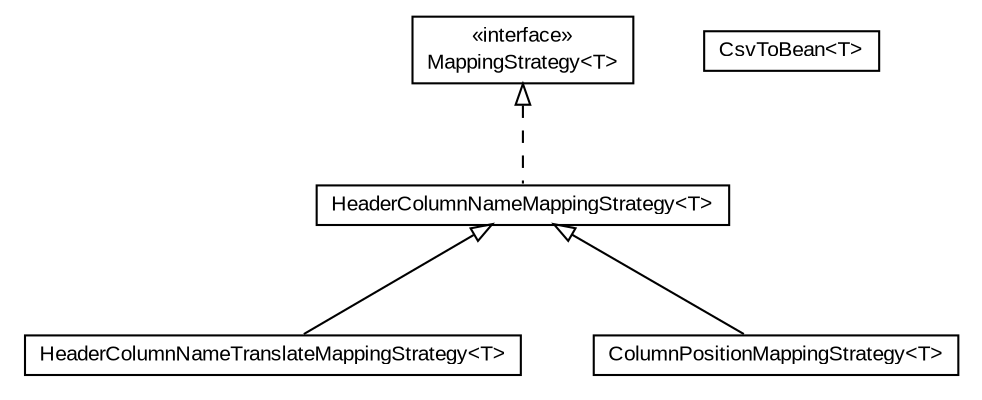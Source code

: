 #!/usr/local/bin/dot
#
# Class diagram 
# Generated by UMLGraph version 5.1 (http://www.umlgraph.org/)
#

digraph G {
	edge [fontname="arial",fontsize=10,labelfontname="arial",labelfontsize=10];
	node [fontname="arial",fontsize=10,shape=plaintext];
	nodesep=0.25;
	ranksep=0.5;
	// au.com.bytecode.opencsv.bean.MappingStrategy<T>
	c0 [label=<<table title="au.com.bytecode.opencsv.bean.MappingStrategy" border="0" cellborder="1" cellspacing="0" cellpadding="2" port="p" href="./MappingStrategy.html">
		<tr><td><table border="0" cellspacing="0" cellpadding="1">
<tr><td align="center" balign="center"> &#171;interface&#187; </td></tr>
<tr><td align="center" balign="center"> MappingStrategy&lt;T&gt; </td></tr>
		</table></td></tr>
		</table>>, fontname="arial", fontcolor="black", fontsize=10.0];
	// au.com.bytecode.opencsv.bean.HeaderColumnNameTranslateMappingStrategy<T>
	c1 [label=<<table title="au.com.bytecode.opencsv.bean.HeaderColumnNameTranslateMappingStrategy" border="0" cellborder="1" cellspacing="0" cellpadding="2" port="p" href="./HeaderColumnNameTranslateMappingStrategy.html">
		<tr><td><table border="0" cellspacing="0" cellpadding="1">
<tr><td align="center" balign="center"> HeaderColumnNameTranslateMappingStrategy&lt;T&gt; </td></tr>
		</table></td></tr>
		</table>>, fontname="arial", fontcolor="black", fontsize=10.0];
	// au.com.bytecode.opencsv.bean.HeaderColumnNameMappingStrategy<T>
	c2 [label=<<table title="au.com.bytecode.opencsv.bean.HeaderColumnNameMappingStrategy" border="0" cellborder="1" cellspacing="0" cellpadding="2" port="p" href="./HeaderColumnNameMappingStrategy.html">
		<tr><td><table border="0" cellspacing="0" cellpadding="1">
<tr><td align="center" balign="center"> HeaderColumnNameMappingStrategy&lt;T&gt; </td></tr>
		</table></td></tr>
		</table>>, fontname="arial", fontcolor="black", fontsize=10.0];
	// au.com.bytecode.opencsv.bean.CsvToBean<T>
	c3 [label=<<table title="au.com.bytecode.opencsv.bean.CsvToBean" border="0" cellborder="1" cellspacing="0" cellpadding="2" port="p" href="./CsvToBean.html">
		<tr><td><table border="0" cellspacing="0" cellpadding="1">
<tr><td align="center" balign="center"> CsvToBean&lt;T&gt; </td></tr>
		</table></td></tr>
		</table>>, fontname="arial", fontcolor="black", fontsize=10.0];
	// au.com.bytecode.opencsv.bean.ColumnPositionMappingStrategy<T>
	c4 [label=<<table title="au.com.bytecode.opencsv.bean.ColumnPositionMappingStrategy" border="0" cellborder="1" cellspacing="0" cellpadding="2" port="p" href="./ColumnPositionMappingStrategy.html">
		<tr><td><table border="0" cellspacing="0" cellpadding="1">
<tr><td align="center" balign="center"> ColumnPositionMappingStrategy&lt;T&gt; </td></tr>
		</table></td></tr>
		</table>>, fontname="arial", fontcolor="black", fontsize=10.0];
	//au.com.bytecode.opencsv.bean.HeaderColumnNameTranslateMappingStrategy<T> extends au.com.bytecode.opencsv.bean.HeaderColumnNameMappingStrategy<T>
	c2:p -> c1:p [dir=back,arrowtail=empty];
	//au.com.bytecode.opencsv.bean.HeaderColumnNameMappingStrategy<T> implements au.com.bytecode.opencsv.bean.MappingStrategy<T>
	c0:p -> c2:p [dir=back,arrowtail=empty,style=dashed];
	//au.com.bytecode.opencsv.bean.ColumnPositionMappingStrategy<T> extends au.com.bytecode.opencsv.bean.HeaderColumnNameMappingStrategy<T>
	c2:p -> c4:p [dir=back,arrowtail=empty];
}

